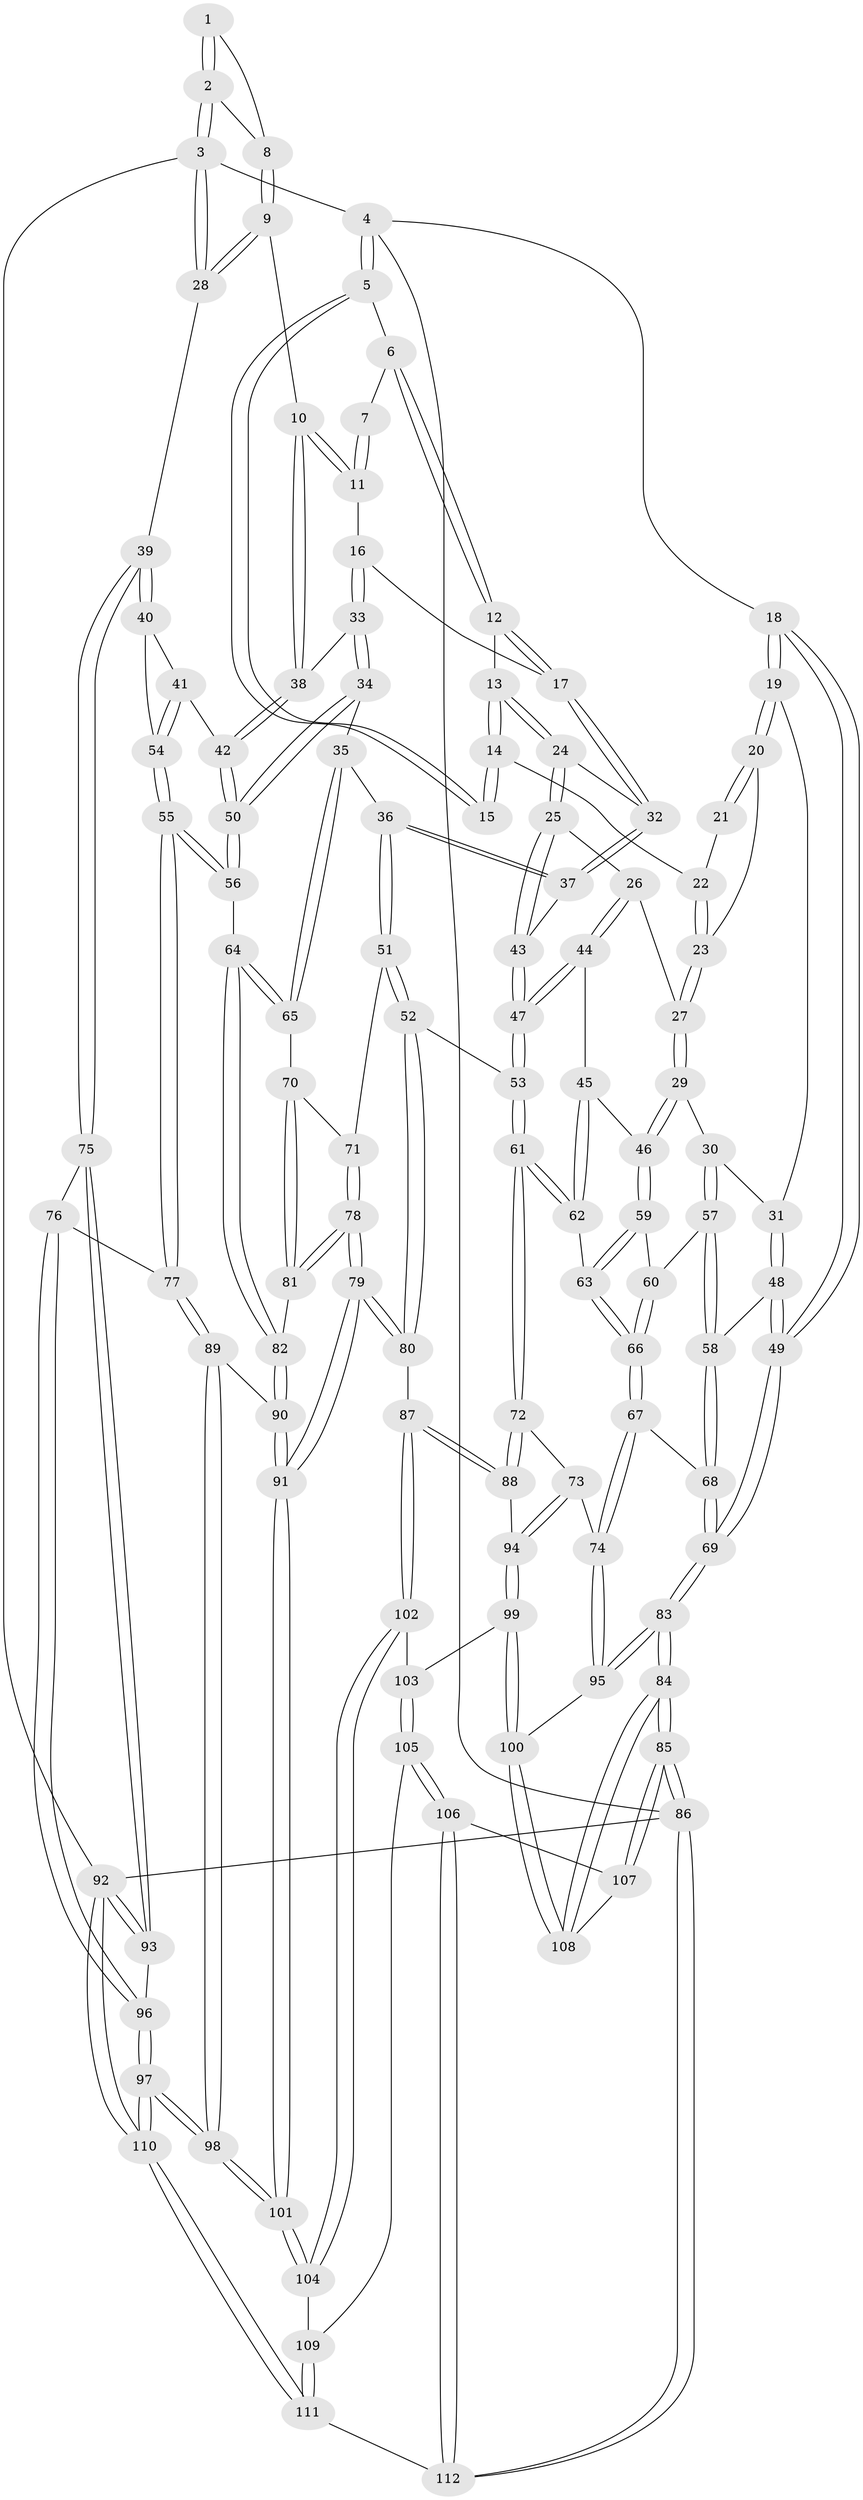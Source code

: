 // coarse degree distribution, {5: 0.03571428571428571, 3: 0.32142857142857145, 2: 0.017857142857142856, 4: 0.6071428571428571, 6: 0.017857142857142856}
// Generated by graph-tools (version 1.1) at 2025/38/03/04/25 23:38:29]
// undirected, 112 vertices, 277 edges
graph export_dot {
  node [color=gray90,style=filled];
  1 [pos="+0.670069773260788+0"];
  2 [pos="+1+0"];
  3 [pos="+1+0"];
  4 [pos="+0+0"];
  5 [pos="+0.3543173249441759+0"];
  6 [pos="+0.5734820451615178+0"];
  7 [pos="+0.6559634345375366+0"];
  8 [pos="+0.858612251217157+0.1280686373653102"];
  9 [pos="+0.8569277702933035+0.16689636135860952"];
  10 [pos="+0.8185724509554791+0.18222874085135748"];
  11 [pos="+0.7624539231369084+0.14943956180552168"];
  12 [pos="+0.5742494619671601+0.13602683500488083"];
  13 [pos="+0.34383943472970246+0.14601364742162773"];
  14 [pos="+0.3414150260790965+0.13692567509462422"];
  15 [pos="+0.32110911938435494+0"];
  16 [pos="+0.5810798070472385+0.14929968211467348"];
  17 [pos="+0.5771712848246418+0.1452511236951789"];
  18 [pos="+0+0.012928736727028866"];
  19 [pos="+0+0.08472326995289205"];
  20 [pos="+0.02425768398010967+0.11680079276379261"];
  21 [pos="+0.2495001384249423+0"];
  22 [pos="+0.1885598084493184+0.1345064237837579"];
  23 [pos="+0.14988772516517693+0.17630781955398747"];
  24 [pos="+0.334509900242597+0.20533361295348435"];
  25 [pos="+0.3299680118448527+0.21345364878314405"];
  26 [pos="+0.325540419740956+0.2163171931777565"];
  27 [pos="+0.17578752006855664+0.21716416724985127"];
  28 [pos="+1+0.2860637403846767"];
  29 [pos="+0.1582523605270332+0.2941177023431921"];
  30 [pos="+0.12628564748300675+0.32054882932895085"];
  31 [pos="+0.04700596349858266+0.28243991894932347"];
  32 [pos="+0.4850396489202935+0.2294366362564295"];
  33 [pos="+0.6220602553902375+0.2472915601459185"];
  34 [pos="+0.592986903816961+0.33028843248246287"];
  35 [pos="+0.5868678079395023+0.33644304869534647"];
  36 [pos="+0.5024409362456871+0.3792978828062623"];
  37 [pos="+0.4686444981695737+0.3162524032216808"];
  38 [pos="+0.7639911885184659+0.2822497261789724"];
  39 [pos="+1+0.3702575134207231"];
  40 [pos="+0.9049402971949034+0.38111407362169064"];
  41 [pos="+0.7664580597412773+0.2906626780917975"];
  42 [pos="+0.7660997649872452+0.2903576468833504"];
  43 [pos="+0.3911626767040093+0.29286439491284066"];
  44 [pos="+0.2814307169629661+0.33589378257700775"];
  45 [pos="+0.271940984638534+0.3382149595844288"];
  46 [pos="+0.24763479523784815+0.3428146660235471"];
  47 [pos="+0.3498377023157077+0.40103161357118955"];
  48 [pos="+0.0063698478837419465+0.39625337254306237"];
  49 [pos="+0+0.4650991666636788"];
  50 [pos="+0.7097594659760716+0.3862071564938432"];
  51 [pos="+0.4869736540669804+0.41789049473063883"];
  52 [pos="+0.4337290472278942+0.45121791426082375"];
  53 [pos="+0.37272831549929675+0.4512870179471989"];
  54 [pos="+0.8007207574923992+0.457198439649865"];
  55 [pos="+0.7586921796869707+0.49973926130150514"];
  56 [pos="+0.7173388769368596+0.4788126707422815"];
  57 [pos="+0.11317428711016432+0.3808719276878609"];
  58 [pos="+0.09466725483840698+0.3940488522356551"];
  59 [pos="+0.22793261236069076+0.3852982785276491"];
  60 [pos="+0.16160630793461425+0.4139258466367579"];
  61 [pos="+0.3374193536521956+0.4816061373267233"];
  62 [pos="+0.26318655067261726+0.4436726223453294"];
  63 [pos="+0.24863712736382385+0.43773490435637386"];
  64 [pos="+0.6989858733496273+0.48180170160971286"];
  65 [pos="+0.6535158212601504+0.47036703727717866"];
  66 [pos="+0.18328777363733434+0.46405109069164185"];
  67 [pos="+0.1686837074528762+0.5667282711030848"];
  68 [pos="+0.08839013696161863+0.48261372624793414"];
  69 [pos="+0+0.5382672934631996"];
  70 [pos="+0.6073180437822032+0.47603566517958845"];
  71 [pos="+0.5541759758464951+0.4693871227135551"];
  72 [pos="+0.3153447505038161+0.5244897190201304"];
  73 [pos="+0.20484987950112812+0.5658479637625482"];
  74 [pos="+0.16968432944587333+0.5700602466413531"];
  75 [pos="+1+0.38288460486970594"];
  76 [pos="+0.8664085976858483+0.5842386084690608"];
  77 [pos="+0.7902969981595717+0.5642975838630268"];
  78 [pos="+0.5492564748947234+0.6055403017809956"];
  79 [pos="+0.5115917370617207+0.6761226626803504"];
  80 [pos="+0.5013411779574343+0.6738285359946283"];
  81 [pos="+0.5929609120906414+0.5702125997825661"];
  82 [pos="+0.648984454722357+0.5493770760212368"];
  83 [pos="+0+0.717232676407531"];
  84 [pos="+0+0.7535034414211695"];
  85 [pos="+0+1"];
  86 [pos="+0+1"];
  87 [pos="+0.48687052284976906+0.6766227720620249"];
  88 [pos="+0.39015271343728625+0.678017211452873"];
  89 [pos="+0.7663288731200386+0.6006314629625056"];
  90 [pos="+0.6597304666148419+0.6130776596958417"];
  91 [pos="+0.5537627497564142+0.7090948029694367"];
  92 [pos="+1+1"];
  93 [pos="+1+0.7454435257088576"];
  94 [pos="+0.3465335248906869+0.7070938643021478"];
  95 [pos="+0.1180419034400112+0.6503675204570951"];
  96 [pos="+0.9141983787188572+0.68347585598297"];
  97 [pos="+0.7297514027736007+0.8939503725481945"];
  98 [pos="+0.7045326433529937+0.8631439086449504"];
  99 [pos="+0.31608498398839263+0.7387519179905213"];
  100 [pos="+0.2208454618656149+0.7589457599801004"];
  101 [pos="+0.6386414456523318+0.821874967236561"];
  102 [pos="+0.4151520289768512+0.8413259770337959"];
  103 [pos="+0.3409691672347999+0.7943750061201578"];
  104 [pos="+0.43826536433679664+0.8908779826415542"];
  105 [pos="+0.32132780625467505+0.9485791000258751"];
  106 [pos="+0.26916783273217915+1"];
  107 [pos="+0.1877679908002869+0.884802383290912"];
  108 [pos="+0.18513314707927273+0.8764537265324798"];
  109 [pos="+0.43686774812884943+0.8929185388853211"];
  110 [pos="+0.8522028870561423+1"];
  111 [pos="+0.5515154510821627+1"];
  112 [pos="+0.27179315690408906+1"];
  1 -- 2;
  1 -- 2;
  1 -- 8;
  2 -- 3;
  2 -- 3;
  2 -- 8;
  3 -- 4;
  3 -- 28;
  3 -- 28;
  3 -- 92;
  4 -- 5;
  4 -- 5;
  4 -- 18;
  4 -- 86;
  5 -- 6;
  5 -- 15;
  5 -- 15;
  6 -- 7;
  6 -- 12;
  6 -- 12;
  7 -- 11;
  7 -- 11;
  8 -- 9;
  8 -- 9;
  9 -- 10;
  9 -- 28;
  9 -- 28;
  10 -- 11;
  10 -- 11;
  10 -- 38;
  10 -- 38;
  11 -- 16;
  12 -- 13;
  12 -- 17;
  12 -- 17;
  13 -- 14;
  13 -- 14;
  13 -- 24;
  13 -- 24;
  14 -- 15;
  14 -- 15;
  14 -- 22;
  16 -- 17;
  16 -- 33;
  16 -- 33;
  17 -- 32;
  17 -- 32;
  18 -- 19;
  18 -- 19;
  18 -- 49;
  18 -- 49;
  19 -- 20;
  19 -- 20;
  19 -- 31;
  20 -- 21;
  20 -- 21;
  20 -- 23;
  21 -- 22;
  22 -- 23;
  22 -- 23;
  23 -- 27;
  23 -- 27;
  24 -- 25;
  24 -- 25;
  24 -- 32;
  25 -- 26;
  25 -- 43;
  25 -- 43;
  26 -- 27;
  26 -- 44;
  26 -- 44;
  27 -- 29;
  27 -- 29;
  28 -- 39;
  29 -- 30;
  29 -- 46;
  29 -- 46;
  30 -- 31;
  30 -- 57;
  30 -- 57;
  31 -- 48;
  31 -- 48;
  32 -- 37;
  32 -- 37;
  33 -- 34;
  33 -- 34;
  33 -- 38;
  34 -- 35;
  34 -- 50;
  34 -- 50;
  35 -- 36;
  35 -- 65;
  35 -- 65;
  36 -- 37;
  36 -- 37;
  36 -- 51;
  36 -- 51;
  37 -- 43;
  38 -- 42;
  38 -- 42;
  39 -- 40;
  39 -- 40;
  39 -- 75;
  39 -- 75;
  40 -- 41;
  40 -- 54;
  41 -- 42;
  41 -- 54;
  41 -- 54;
  42 -- 50;
  42 -- 50;
  43 -- 47;
  43 -- 47;
  44 -- 45;
  44 -- 47;
  44 -- 47;
  45 -- 46;
  45 -- 62;
  45 -- 62;
  46 -- 59;
  46 -- 59;
  47 -- 53;
  47 -- 53;
  48 -- 49;
  48 -- 49;
  48 -- 58;
  49 -- 69;
  49 -- 69;
  50 -- 56;
  50 -- 56;
  51 -- 52;
  51 -- 52;
  51 -- 71;
  52 -- 53;
  52 -- 80;
  52 -- 80;
  53 -- 61;
  53 -- 61;
  54 -- 55;
  54 -- 55;
  55 -- 56;
  55 -- 56;
  55 -- 77;
  55 -- 77;
  56 -- 64;
  57 -- 58;
  57 -- 58;
  57 -- 60;
  58 -- 68;
  58 -- 68;
  59 -- 60;
  59 -- 63;
  59 -- 63;
  60 -- 66;
  60 -- 66;
  61 -- 62;
  61 -- 62;
  61 -- 72;
  61 -- 72;
  62 -- 63;
  63 -- 66;
  63 -- 66;
  64 -- 65;
  64 -- 65;
  64 -- 82;
  64 -- 82;
  65 -- 70;
  66 -- 67;
  66 -- 67;
  67 -- 68;
  67 -- 74;
  67 -- 74;
  68 -- 69;
  68 -- 69;
  69 -- 83;
  69 -- 83;
  70 -- 71;
  70 -- 81;
  70 -- 81;
  71 -- 78;
  71 -- 78;
  72 -- 73;
  72 -- 88;
  72 -- 88;
  73 -- 74;
  73 -- 94;
  73 -- 94;
  74 -- 95;
  74 -- 95;
  75 -- 76;
  75 -- 93;
  75 -- 93;
  76 -- 77;
  76 -- 96;
  76 -- 96;
  77 -- 89;
  77 -- 89;
  78 -- 79;
  78 -- 79;
  78 -- 81;
  78 -- 81;
  79 -- 80;
  79 -- 80;
  79 -- 91;
  79 -- 91;
  80 -- 87;
  81 -- 82;
  82 -- 90;
  82 -- 90;
  83 -- 84;
  83 -- 84;
  83 -- 95;
  83 -- 95;
  84 -- 85;
  84 -- 85;
  84 -- 108;
  84 -- 108;
  85 -- 86;
  85 -- 86;
  85 -- 107;
  85 -- 107;
  86 -- 112;
  86 -- 112;
  86 -- 92;
  87 -- 88;
  87 -- 88;
  87 -- 102;
  87 -- 102;
  88 -- 94;
  89 -- 90;
  89 -- 98;
  89 -- 98;
  90 -- 91;
  90 -- 91;
  91 -- 101;
  91 -- 101;
  92 -- 93;
  92 -- 93;
  92 -- 110;
  92 -- 110;
  93 -- 96;
  94 -- 99;
  94 -- 99;
  95 -- 100;
  96 -- 97;
  96 -- 97;
  97 -- 98;
  97 -- 98;
  97 -- 110;
  97 -- 110;
  98 -- 101;
  98 -- 101;
  99 -- 100;
  99 -- 100;
  99 -- 103;
  100 -- 108;
  100 -- 108;
  101 -- 104;
  101 -- 104;
  102 -- 103;
  102 -- 104;
  102 -- 104;
  103 -- 105;
  103 -- 105;
  104 -- 109;
  105 -- 106;
  105 -- 106;
  105 -- 109;
  106 -- 107;
  106 -- 112;
  106 -- 112;
  107 -- 108;
  109 -- 111;
  109 -- 111;
  110 -- 111;
  110 -- 111;
  111 -- 112;
}
